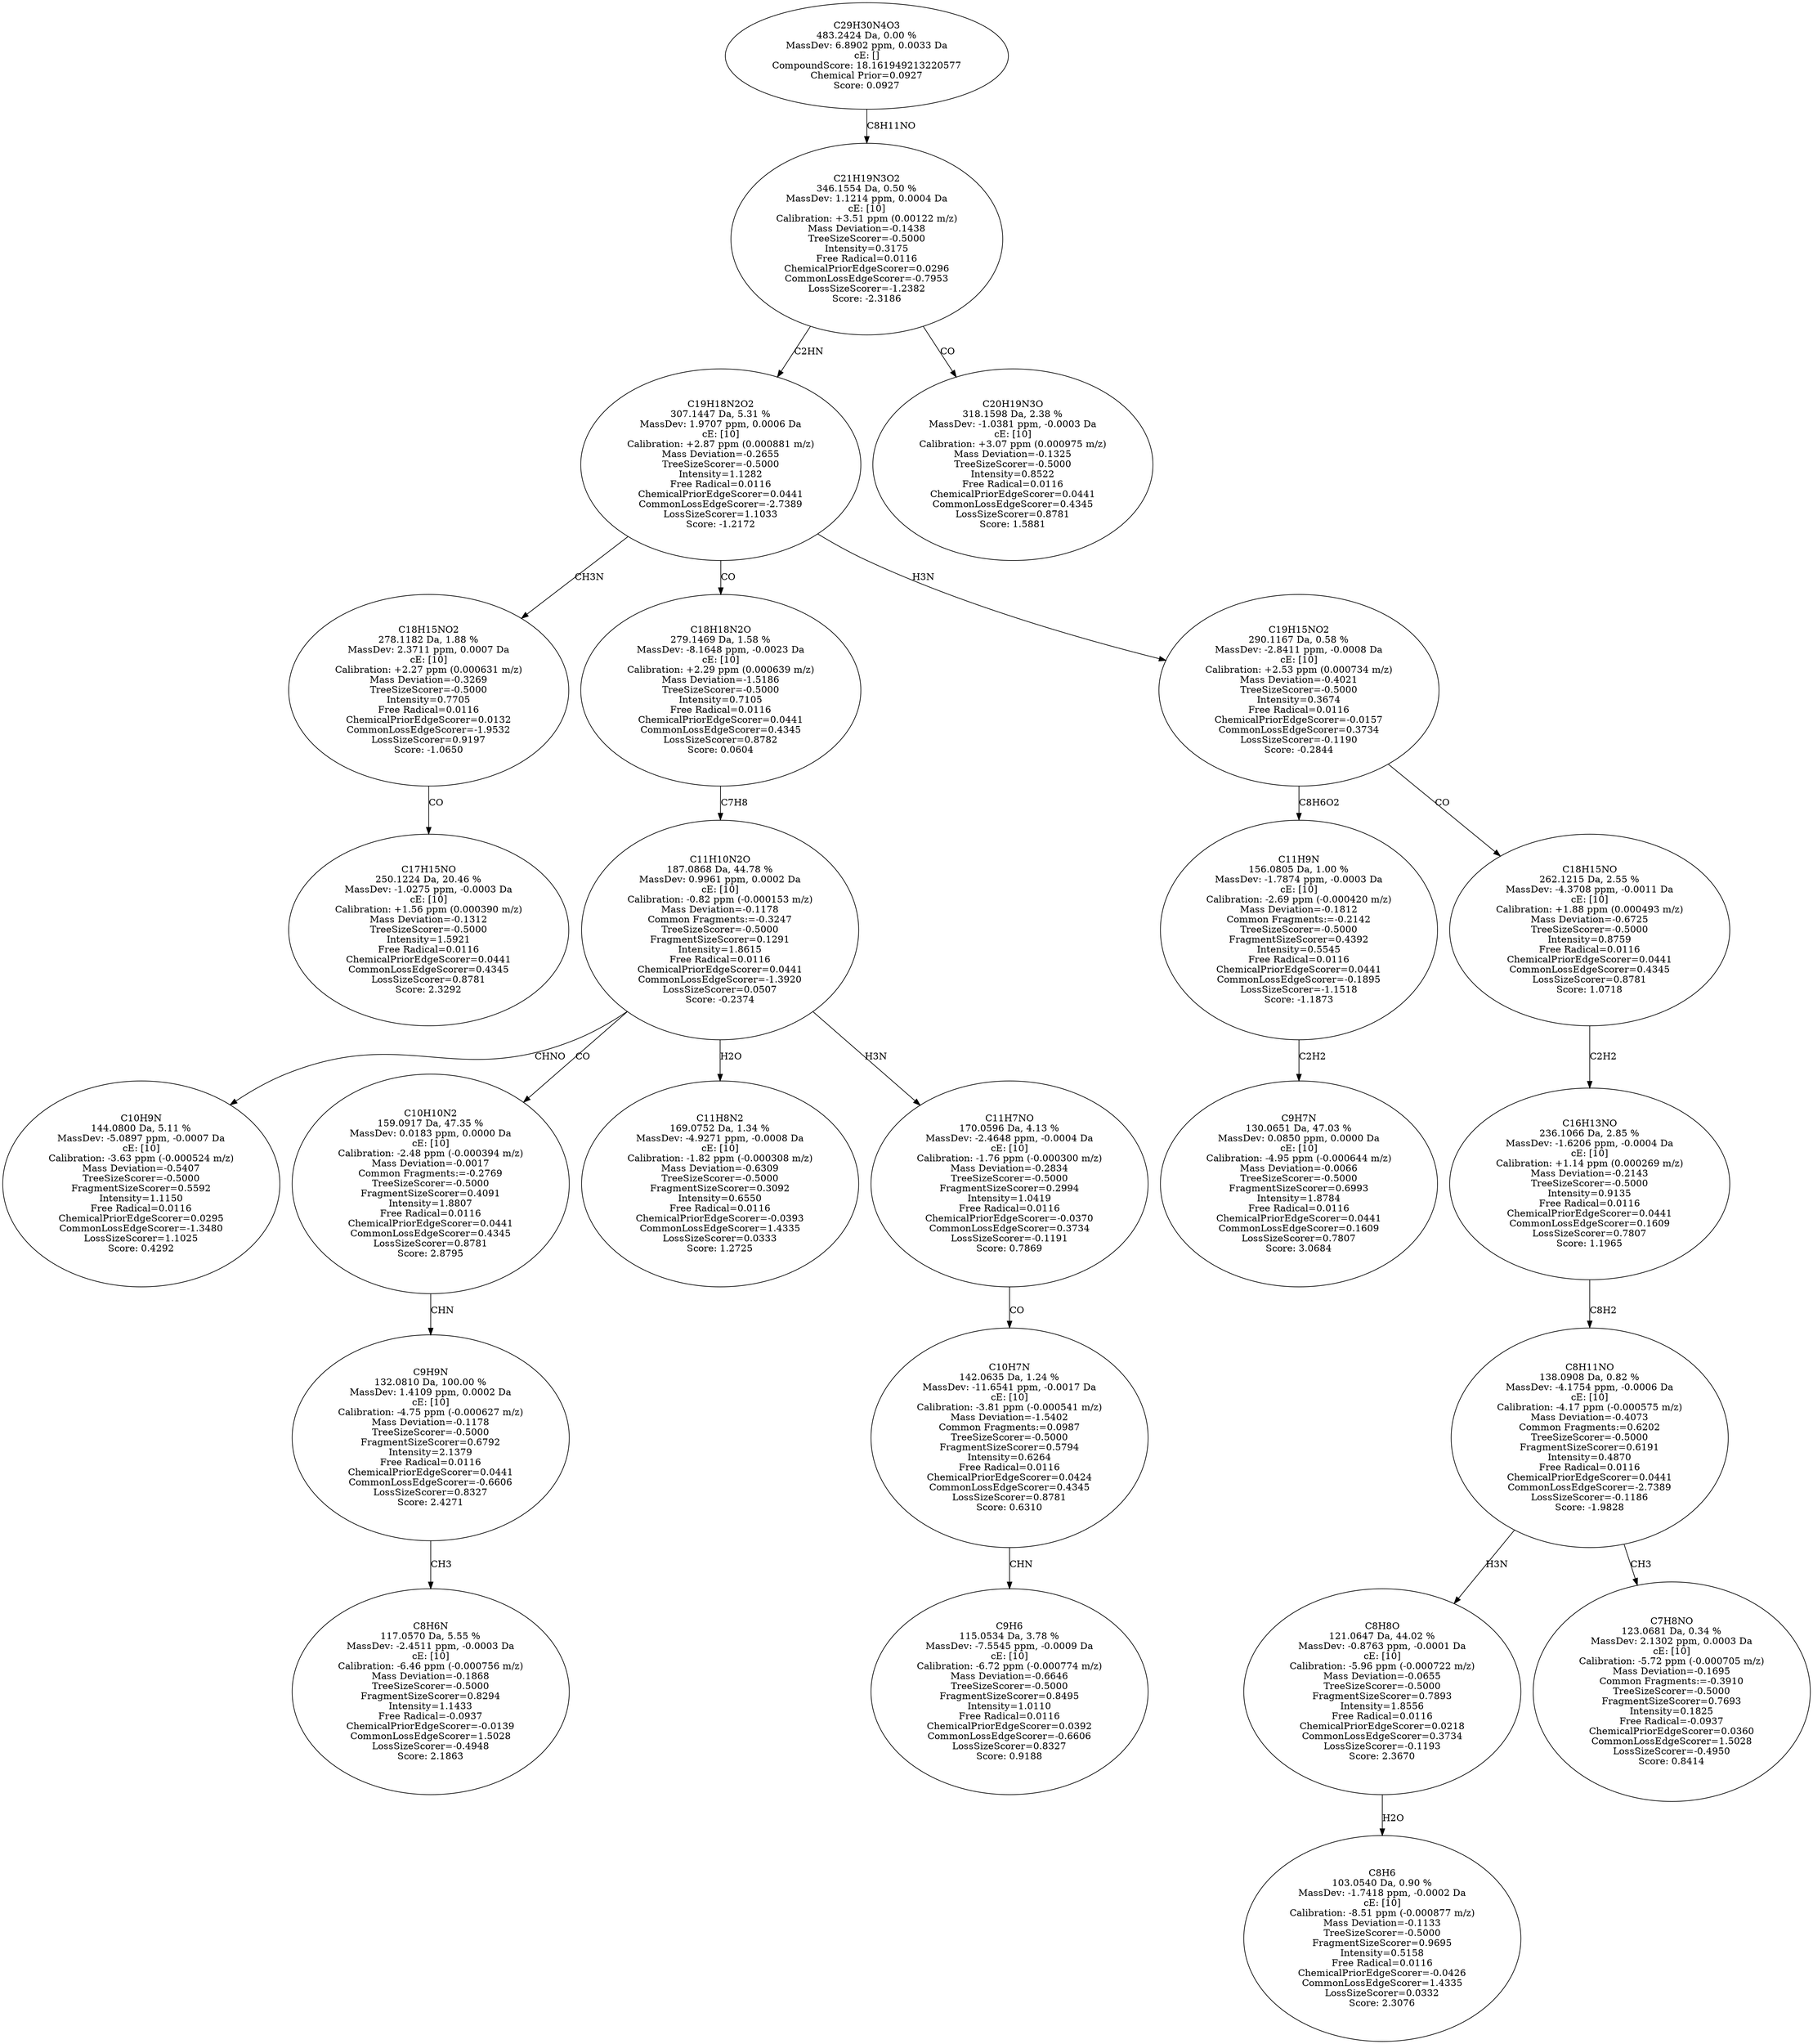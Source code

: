 strict digraph {
v1 [label="C17H15NO\n250.1224 Da, 20.46 %\nMassDev: -1.0275 ppm, -0.0003 Da\ncE: [10]\nCalibration: +1.56 ppm (0.000390 m/z)\nMass Deviation=-0.1312\nTreeSizeScorer=-0.5000\nIntensity=1.5921\nFree Radical=0.0116\nChemicalPriorEdgeScorer=0.0441\nCommonLossEdgeScorer=0.4345\nLossSizeScorer=0.8781\nScore: 2.3292"];
v2 [label="C18H15NO2\n278.1182 Da, 1.88 %\nMassDev: 2.3711 ppm, 0.0007 Da\ncE: [10]\nCalibration: +2.27 ppm (0.000631 m/z)\nMass Deviation=-0.3269\nTreeSizeScorer=-0.5000\nIntensity=0.7705\nFree Radical=0.0116\nChemicalPriorEdgeScorer=0.0132\nCommonLossEdgeScorer=-1.9532\nLossSizeScorer=0.9197\nScore: -1.0650"];
v3 [label="C10H9N\n144.0800 Da, 5.11 %\nMassDev: -5.0897 ppm, -0.0007 Da\ncE: [10]\nCalibration: -3.63 ppm (-0.000524 m/z)\nMass Deviation=-0.5407\nTreeSizeScorer=-0.5000\nFragmentSizeScorer=0.5592\nIntensity=1.1150\nFree Radical=0.0116\nChemicalPriorEdgeScorer=0.0295\nCommonLossEdgeScorer=-1.3480\nLossSizeScorer=1.1025\nScore: 0.4292"];
v4 [label="C8H6N\n117.0570 Da, 5.55 %\nMassDev: -2.4511 ppm, -0.0003 Da\ncE: [10]\nCalibration: -6.46 ppm (-0.000756 m/z)\nMass Deviation=-0.1868\nTreeSizeScorer=-0.5000\nFragmentSizeScorer=0.8294\nIntensity=1.1433\nFree Radical=-0.0937\nChemicalPriorEdgeScorer=-0.0139\nCommonLossEdgeScorer=1.5028\nLossSizeScorer=-0.4948\nScore: 2.1863"];
v5 [label="C9H9N\n132.0810 Da, 100.00 %\nMassDev: 1.4109 ppm, 0.0002 Da\ncE: [10]\nCalibration: -4.75 ppm (-0.000627 m/z)\nMass Deviation=-0.1178\nTreeSizeScorer=-0.5000\nFragmentSizeScorer=0.6792\nIntensity=2.1379\nFree Radical=0.0116\nChemicalPriorEdgeScorer=0.0441\nCommonLossEdgeScorer=-0.6606\nLossSizeScorer=0.8327\nScore: 2.4271"];
v6 [label="C10H10N2\n159.0917 Da, 47.35 %\nMassDev: 0.0183 ppm, 0.0000 Da\ncE: [10]\nCalibration: -2.48 ppm (-0.000394 m/z)\nMass Deviation=-0.0017\nCommon Fragments:=-0.2769\nTreeSizeScorer=-0.5000\nFragmentSizeScorer=0.4091\nIntensity=1.8807\nFree Radical=0.0116\nChemicalPriorEdgeScorer=0.0441\nCommonLossEdgeScorer=0.4345\nLossSizeScorer=0.8781\nScore: 2.8795"];
v7 [label="C11H8N2\n169.0752 Da, 1.34 %\nMassDev: -4.9271 ppm, -0.0008 Da\ncE: [10]\nCalibration: -1.82 ppm (-0.000308 m/z)\nMass Deviation=-0.6309\nTreeSizeScorer=-0.5000\nFragmentSizeScorer=0.3092\nIntensity=0.6550\nFree Radical=0.0116\nChemicalPriorEdgeScorer=-0.0393\nCommonLossEdgeScorer=1.4335\nLossSizeScorer=0.0333\nScore: 1.2725"];
v8 [label="C9H6\n115.0534 Da, 3.78 %\nMassDev: -7.5545 ppm, -0.0009 Da\ncE: [10]\nCalibration: -6.72 ppm (-0.000774 m/z)\nMass Deviation=-0.6646\nTreeSizeScorer=-0.5000\nFragmentSizeScorer=0.8495\nIntensity=1.0110\nFree Radical=0.0116\nChemicalPriorEdgeScorer=0.0392\nCommonLossEdgeScorer=-0.6606\nLossSizeScorer=0.8327\nScore: 0.9188"];
v9 [label="C10H7N\n142.0635 Da, 1.24 %\nMassDev: -11.6541 ppm, -0.0017 Da\ncE: [10]\nCalibration: -3.81 ppm (-0.000541 m/z)\nMass Deviation=-1.5402\nCommon Fragments:=0.0987\nTreeSizeScorer=-0.5000\nFragmentSizeScorer=0.5794\nIntensity=0.6264\nFree Radical=0.0116\nChemicalPriorEdgeScorer=0.0424\nCommonLossEdgeScorer=0.4345\nLossSizeScorer=0.8781\nScore: 0.6310"];
v10 [label="C11H7NO\n170.0596 Da, 4.13 %\nMassDev: -2.4648 ppm, -0.0004 Da\ncE: [10]\nCalibration: -1.76 ppm (-0.000300 m/z)\nMass Deviation=-0.2834\nTreeSizeScorer=-0.5000\nFragmentSizeScorer=0.2994\nIntensity=1.0419\nFree Radical=0.0116\nChemicalPriorEdgeScorer=-0.0370\nCommonLossEdgeScorer=0.3734\nLossSizeScorer=-0.1191\nScore: 0.7869"];
v11 [label="C11H10N2O\n187.0868 Da, 44.78 %\nMassDev: 0.9961 ppm, 0.0002 Da\ncE: [10]\nCalibration: -0.82 ppm (-0.000153 m/z)\nMass Deviation=-0.1178\nCommon Fragments:=-0.3247\nTreeSizeScorer=-0.5000\nFragmentSizeScorer=0.1291\nIntensity=1.8615\nFree Radical=0.0116\nChemicalPriorEdgeScorer=0.0441\nCommonLossEdgeScorer=-1.3920\nLossSizeScorer=0.0507\nScore: -0.2374"];
v12 [label="C18H18N2O\n279.1469 Da, 1.58 %\nMassDev: -8.1648 ppm, -0.0023 Da\ncE: [10]\nCalibration: +2.29 ppm (0.000639 m/z)\nMass Deviation=-1.5186\nTreeSizeScorer=-0.5000\nIntensity=0.7105\nFree Radical=0.0116\nChemicalPriorEdgeScorer=0.0441\nCommonLossEdgeScorer=0.4345\nLossSizeScorer=0.8782\nScore: 0.0604"];
v13 [label="C9H7N\n130.0651 Da, 47.03 %\nMassDev: 0.0850 ppm, 0.0000 Da\ncE: [10]\nCalibration: -4.95 ppm (-0.000644 m/z)\nMass Deviation=-0.0066\nTreeSizeScorer=-0.5000\nFragmentSizeScorer=0.6993\nIntensity=1.8784\nFree Radical=0.0116\nChemicalPriorEdgeScorer=0.0441\nCommonLossEdgeScorer=0.1609\nLossSizeScorer=0.7807\nScore: 3.0684"];
v14 [label="C11H9N\n156.0805 Da, 1.00 %\nMassDev: -1.7874 ppm, -0.0003 Da\ncE: [10]\nCalibration: -2.69 ppm (-0.000420 m/z)\nMass Deviation=-0.1812\nCommon Fragments:=-0.2142\nTreeSizeScorer=-0.5000\nFragmentSizeScorer=0.4392\nIntensity=0.5545\nFree Radical=0.0116\nChemicalPriorEdgeScorer=0.0441\nCommonLossEdgeScorer=-0.1895\nLossSizeScorer=-1.1518\nScore: -1.1873"];
v15 [label="C8H6\n103.0540 Da, 0.90 %\nMassDev: -1.7418 ppm, -0.0002 Da\ncE: [10]\nCalibration: -8.51 ppm (-0.000877 m/z)\nMass Deviation=-0.1133\nTreeSizeScorer=-0.5000\nFragmentSizeScorer=0.9695\nIntensity=0.5158\nFree Radical=0.0116\nChemicalPriorEdgeScorer=-0.0426\nCommonLossEdgeScorer=1.4335\nLossSizeScorer=0.0332\nScore: 2.3076"];
v16 [label="C8H8O\n121.0647 Da, 44.02 %\nMassDev: -0.8763 ppm, -0.0001 Da\ncE: [10]\nCalibration: -5.96 ppm (-0.000722 m/z)\nMass Deviation=-0.0655\nTreeSizeScorer=-0.5000\nFragmentSizeScorer=0.7893\nIntensity=1.8556\nFree Radical=0.0116\nChemicalPriorEdgeScorer=0.0218\nCommonLossEdgeScorer=0.3734\nLossSizeScorer=-0.1193\nScore: 2.3670"];
v17 [label="C7H8NO\n123.0681 Da, 0.34 %\nMassDev: 2.1302 ppm, 0.0003 Da\ncE: [10]\nCalibration: -5.72 ppm (-0.000705 m/z)\nMass Deviation=-0.1695\nCommon Fragments:=-0.3910\nTreeSizeScorer=-0.5000\nFragmentSizeScorer=0.7693\nIntensity=0.1825\nFree Radical=-0.0937\nChemicalPriorEdgeScorer=0.0360\nCommonLossEdgeScorer=1.5028\nLossSizeScorer=-0.4950\nScore: 0.8414"];
v18 [label="C8H11NO\n138.0908 Da, 0.82 %\nMassDev: -4.1754 ppm, -0.0006 Da\ncE: [10]\nCalibration: -4.17 ppm (-0.000575 m/z)\nMass Deviation=-0.4073\nCommon Fragments:=0.6202\nTreeSizeScorer=-0.5000\nFragmentSizeScorer=0.6191\nIntensity=0.4870\nFree Radical=0.0116\nChemicalPriorEdgeScorer=0.0441\nCommonLossEdgeScorer=-2.7389\nLossSizeScorer=-0.1186\nScore: -1.9828"];
v19 [label="C16H13NO\n236.1066 Da, 2.85 %\nMassDev: -1.6206 ppm, -0.0004 Da\ncE: [10]\nCalibration: +1.14 ppm (0.000269 m/z)\nMass Deviation=-0.2143\nTreeSizeScorer=-0.5000\nIntensity=0.9135\nFree Radical=0.0116\nChemicalPriorEdgeScorer=0.0441\nCommonLossEdgeScorer=0.1609\nLossSizeScorer=0.7807\nScore: 1.1965"];
v20 [label="C18H15NO\n262.1215 Da, 2.55 %\nMassDev: -4.3708 ppm, -0.0011 Da\ncE: [10]\nCalibration: +1.88 ppm (0.000493 m/z)\nMass Deviation=-0.6725\nTreeSizeScorer=-0.5000\nIntensity=0.8759\nFree Radical=0.0116\nChemicalPriorEdgeScorer=0.0441\nCommonLossEdgeScorer=0.4345\nLossSizeScorer=0.8781\nScore: 1.0718"];
v21 [label="C19H15NO2\n290.1167 Da, 0.58 %\nMassDev: -2.8411 ppm, -0.0008 Da\ncE: [10]\nCalibration: +2.53 ppm (0.000734 m/z)\nMass Deviation=-0.4021\nTreeSizeScorer=-0.5000\nIntensity=0.3674\nFree Radical=0.0116\nChemicalPriorEdgeScorer=-0.0157\nCommonLossEdgeScorer=0.3734\nLossSizeScorer=-0.1190\nScore: -0.2844"];
v22 [label="C19H18N2O2\n307.1447 Da, 5.31 %\nMassDev: 1.9707 ppm, 0.0006 Da\ncE: [10]\nCalibration: +2.87 ppm (0.000881 m/z)\nMass Deviation=-0.2655\nTreeSizeScorer=-0.5000\nIntensity=1.1282\nFree Radical=0.0116\nChemicalPriorEdgeScorer=0.0441\nCommonLossEdgeScorer=-2.7389\nLossSizeScorer=1.1033\nScore: -1.2172"];
v23 [label="C20H19N3O\n318.1598 Da, 2.38 %\nMassDev: -1.0381 ppm, -0.0003 Da\ncE: [10]\nCalibration: +3.07 ppm (0.000975 m/z)\nMass Deviation=-0.1325\nTreeSizeScorer=-0.5000\nIntensity=0.8522\nFree Radical=0.0116\nChemicalPriorEdgeScorer=0.0441\nCommonLossEdgeScorer=0.4345\nLossSizeScorer=0.8781\nScore: 1.5881"];
v24 [label="C21H19N3O2\n346.1554 Da, 0.50 %\nMassDev: 1.1214 ppm, 0.0004 Da\ncE: [10]\nCalibration: +3.51 ppm (0.00122 m/z)\nMass Deviation=-0.1438\nTreeSizeScorer=-0.5000\nIntensity=0.3175\nFree Radical=0.0116\nChemicalPriorEdgeScorer=0.0296\nCommonLossEdgeScorer=-0.7953\nLossSizeScorer=-1.2382\nScore: -2.3186"];
v25 [label="C29H30N4O3\n483.2424 Da, 0.00 %\nMassDev: 6.8902 ppm, 0.0033 Da\ncE: []\nCompoundScore: 18.161949213220577\nChemical Prior=0.0927\nScore: 0.0927"];
v2 -> v1 [label="CO"];
v22 -> v2 [label="CH3N"];
v11 -> v3 [label="CHNO"];
v5 -> v4 [label="CH3"];
v6 -> v5 [label="CHN"];
v11 -> v6 [label="CO"];
v11 -> v7 [label="H2O"];
v9 -> v8 [label="CHN"];
v10 -> v9 [label="CO"];
v11 -> v10 [label="H3N"];
v12 -> v11 [label="C7H8"];
v22 -> v12 [label="CO"];
v14 -> v13 [label="C2H2"];
v21 -> v14 [label="C8H6O2"];
v16 -> v15 [label="H2O"];
v18 -> v16 [label="H3N"];
v18 -> v17 [label="CH3"];
v19 -> v18 [label="C8H2"];
v20 -> v19 [label="C2H2"];
v21 -> v20 [label="CO"];
v22 -> v21 [label="H3N"];
v24 -> v22 [label="C2HN"];
v24 -> v23 [label="CO"];
v25 -> v24 [label="C8H11NO"];
}